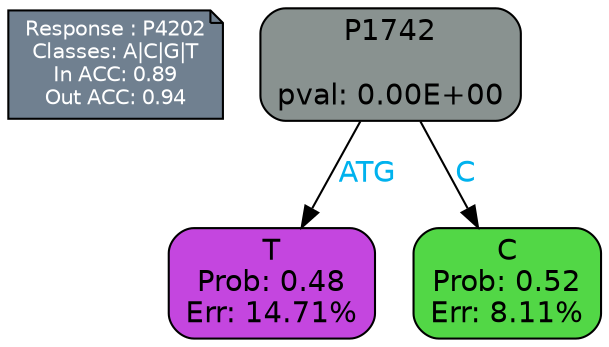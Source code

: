 digraph Tree {
node [shape=box, style="filled, rounded", color="black", fontname=helvetica] ;
graph [ranksep=equally, splines=polylines, bgcolor=transparent, dpi=600] ;
edge [fontname=helvetica] ;
LEGEND [label="Response : P4202
Classes: A|C|G|T
In ACC: 0.89
Out ACC: 0.94
",shape=note,align=left,style=filled,fillcolor="slategray",fontcolor="white",fontsize=10];1 [label="P1742

pval: 0.00E+00", fillcolor="#899290"] ;
2 [label="T
Prob: 0.48
Err: 14.71%", fillcolor="#c446df"] ;
3 [label="C
Prob: 0.52
Err: 8.11%", fillcolor="#52d746"] ;
1 -> 2 [label="ATG",fontcolor=deepskyblue2] ;
1 -> 3 [label="C",fontcolor=deepskyblue2] ;
{rank = same; 2;3;}{rank = same; LEGEND;1;}}